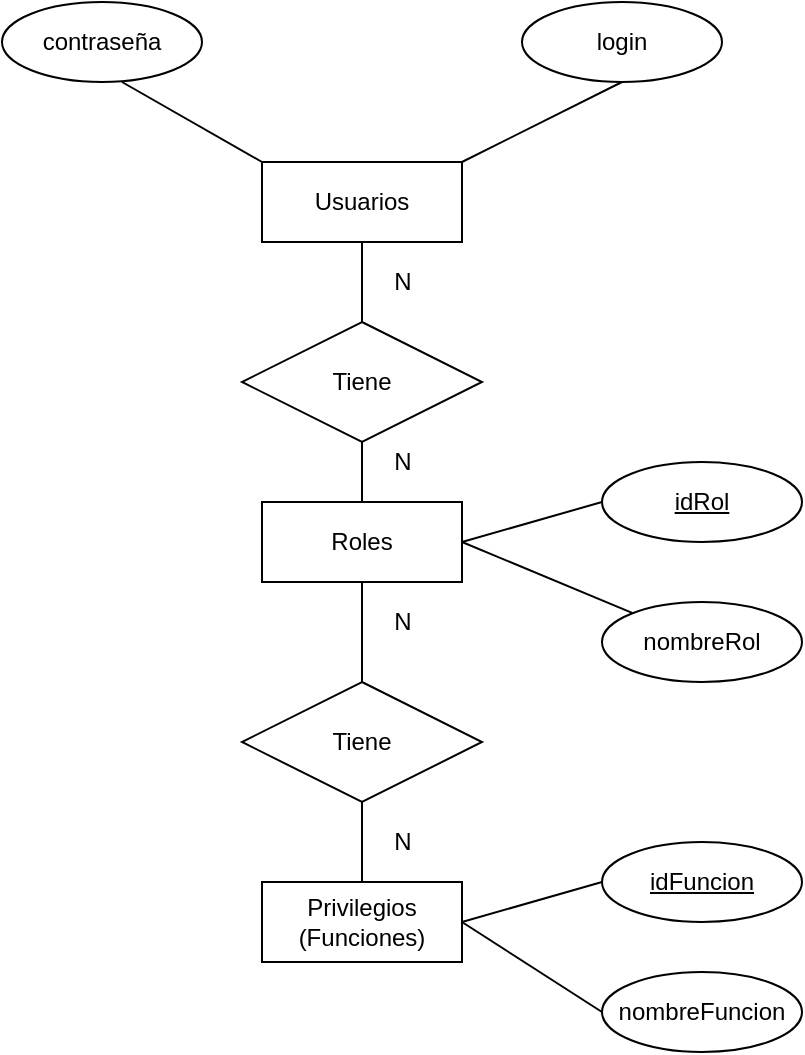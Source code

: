 <mxfile version="13.6.3" type="device"><diagram id="kcE-6shHHoq6GEejDijB" name="Page-1"><mxGraphModel dx="2029" dy="796" grid="1" gridSize="10" guides="1" tooltips="1" connect="1" arrows="1" fold="1" page="1" pageScale="1" pageWidth="827" pageHeight="1169" math="0" shadow="0"><root><mxCell id="0"/><mxCell id="1" parent="0"/><mxCell id="UaBpWHIJv5jVt8jyZIse-1" value="Usuarios" style="whiteSpace=wrap;html=1;align=center;" vertex="1" parent="1"><mxGeometry x="230" y="160" width="100" height="40" as="geometry"/></mxCell><mxCell id="UaBpWHIJv5jVt8jyZIse-2" value="Roles" style="whiteSpace=wrap;html=1;align=center;" vertex="1" parent="1"><mxGeometry x="230" y="330" width="100" height="40" as="geometry"/></mxCell><mxCell id="UaBpWHIJv5jVt8jyZIse-3" value="Privilegios (Funciones)" style="whiteSpace=wrap;html=1;align=center;" vertex="1" parent="1"><mxGeometry x="230" y="520" width="100" height="40" as="geometry"/></mxCell><mxCell id="UaBpWHIJv5jVt8jyZIse-4" value="login" style="ellipse;whiteSpace=wrap;html=1;align=center;" vertex="1" parent="1"><mxGeometry x="360" y="80" width="100" height="40" as="geometry"/></mxCell><mxCell id="UaBpWHIJv5jVt8jyZIse-5" value="contraseña" style="ellipse;whiteSpace=wrap;html=1;align=center;" vertex="1" parent="1"><mxGeometry x="100" y="80" width="100" height="40" as="geometry"/></mxCell><mxCell id="UaBpWHIJv5jVt8jyZIse-11" value="" style="endArrow=none;html=1;strokeColor=#000000;entryX=0.5;entryY=1;entryDx=0;entryDy=0;" edge="1" parent="1" target="UaBpWHIJv5jVt8jyZIse-4"><mxGeometry width="50" height="50" relative="1" as="geometry"><mxPoint x="330" y="160" as="sourcePoint"/><mxPoint x="380" y="110" as="targetPoint"/></mxGeometry></mxCell><mxCell id="UaBpWHIJv5jVt8jyZIse-13" value="" style="endArrow=none;html=1;strokeColor=#000000;exitX=0;exitY=0;exitDx=0;exitDy=0;" edge="1" parent="1" source="UaBpWHIJv5jVt8jyZIse-1"><mxGeometry width="50" height="50" relative="1" as="geometry"><mxPoint x="110" y="170" as="sourcePoint"/><mxPoint x="160" y="120" as="targetPoint"/></mxGeometry></mxCell><mxCell id="UaBpWHIJv5jVt8jyZIse-14" value="" style="endArrow=none;html=1;strokeColor=#000000;entryX=0.5;entryY=1;entryDx=0;entryDy=0;" edge="1" parent="1" target="UaBpWHIJv5jVt8jyZIse-1"><mxGeometry width="50" height="50" relative="1" as="geometry"><mxPoint x="280" y="240" as="sourcePoint"/><mxPoint x="300" y="230" as="targetPoint"/></mxGeometry></mxCell><mxCell id="UaBpWHIJv5jVt8jyZIse-15" value="Tiene" style="shape=rhombus;perimeter=rhombusPerimeter;whiteSpace=wrap;html=1;align=center;" vertex="1" parent="1"><mxGeometry x="220" y="240" width="120" height="60" as="geometry"/></mxCell><mxCell id="UaBpWHIJv5jVt8jyZIse-16" value="" style="endArrow=none;html=1;strokeColor=#000000;entryX=0.5;entryY=1;entryDx=0;entryDy=0;" edge="1" parent="1" source="UaBpWHIJv5jVt8jyZIse-2" target="UaBpWHIJv5jVt8jyZIse-15"><mxGeometry width="50" height="50" relative="1" as="geometry"><mxPoint x="250" y="350" as="sourcePoint"/><mxPoint x="300" y="300" as="targetPoint"/></mxGeometry></mxCell><mxCell id="UaBpWHIJv5jVt8jyZIse-17" value="&lt;u&gt;idRol&lt;/u&gt;" style="ellipse;whiteSpace=wrap;html=1;align=center;" vertex="1" parent="1"><mxGeometry x="400" y="310" width="100" height="40" as="geometry"/></mxCell><mxCell id="UaBpWHIJv5jVt8jyZIse-18" value="nombreRol" style="ellipse;whiteSpace=wrap;html=1;align=center;" vertex="1" parent="1"><mxGeometry x="400" y="380" width="100" height="40" as="geometry"/></mxCell><mxCell id="UaBpWHIJv5jVt8jyZIse-19" value="" style="endArrow=none;html=1;strokeColor=#000000;entryX=1;entryY=0.5;entryDx=0;entryDy=0;" edge="1" parent="1" source="UaBpWHIJv5jVt8jyZIse-18" target="UaBpWHIJv5jVt8jyZIse-2"><mxGeometry width="50" height="50" relative="1" as="geometry"><mxPoint x="320" y="420" as="sourcePoint"/><mxPoint x="370" y="370" as="targetPoint"/></mxGeometry></mxCell><mxCell id="UaBpWHIJv5jVt8jyZIse-20" value="" style="endArrow=none;html=1;strokeColor=#000000;entryX=0;entryY=0.5;entryDx=0;entryDy=0;" edge="1" parent="1" target="UaBpWHIJv5jVt8jyZIse-17"><mxGeometry width="50" height="50" relative="1" as="geometry"><mxPoint x="330" y="350" as="sourcePoint"/><mxPoint x="380" y="300" as="targetPoint"/></mxGeometry></mxCell><mxCell id="UaBpWHIJv5jVt8jyZIse-21" value="" style="endArrow=none;html=1;strokeColor=#000000;entryX=0.5;entryY=1;entryDx=0;entryDy=0;" edge="1" parent="1" target="UaBpWHIJv5jVt8jyZIse-2"><mxGeometry width="50" height="50" relative="1" as="geometry"><mxPoint x="280" y="420" as="sourcePoint"/><mxPoint x="280" y="390" as="targetPoint"/></mxGeometry></mxCell><mxCell id="UaBpWHIJv5jVt8jyZIse-22" value="Tiene" style="shape=rhombus;perimeter=rhombusPerimeter;whiteSpace=wrap;html=1;align=center;" vertex="1" parent="1"><mxGeometry x="220" y="420" width="120" height="60" as="geometry"/></mxCell><mxCell id="UaBpWHIJv5jVt8jyZIse-23" value="" style="endArrow=none;html=1;strokeColor=#000000;" edge="1" parent="1" source="UaBpWHIJv5jVt8jyZIse-3"><mxGeometry width="50" height="50" relative="1" as="geometry"><mxPoint x="230" y="530" as="sourcePoint"/><mxPoint x="280" y="480" as="targetPoint"/></mxGeometry></mxCell><mxCell id="UaBpWHIJv5jVt8jyZIse-25" value="N" style="text;html=1;align=center;verticalAlign=middle;resizable=0;points=[];autosize=1;" vertex="1" parent="1"><mxGeometry x="290" y="210" width="20" height="20" as="geometry"/></mxCell><mxCell id="UaBpWHIJv5jVt8jyZIse-26" value="N" style="text;html=1;align=center;verticalAlign=middle;resizable=0;points=[];autosize=1;" vertex="1" parent="1"><mxGeometry x="290" y="300" width="20" height="20" as="geometry"/></mxCell><mxCell id="UaBpWHIJv5jVt8jyZIse-27" value="N" style="text;html=1;align=center;verticalAlign=middle;resizable=0;points=[];autosize=1;" vertex="1" parent="1"><mxGeometry x="290" y="380" width="20" height="20" as="geometry"/></mxCell><mxCell id="UaBpWHIJv5jVt8jyZIse-28" value="N" style="text;html=1;align=center;verticalAlign=middle;resizable=0;points=[];autosize=1;" vertex="1" parent="1"><mxGeometry x="290" y="490" width="20" height="20" as="geometry"/></mxCell><mxCell id="UaBpWHIJv5jVt8jyZIse-29" value="&lt;u&gt;idFuncion&lt;/u&gt;" style="ellipse;whiteSpace=wrap;html=1;align=center;" vertex="1" parent="1"><mxGeometry x="400" y="500" width="100" height="40" as="geometry"/></mxCell><mxCell id="UaBpWHIJv5jVt8jyZIse-30" value="nombreFuncion" style="ellipse;whiteSpace=wrap;html=1;align=center;" vertex="1" parent="1"><mxGeometry x="400" y="565" width="100" height="40" as="geometry"/></mxCell><mxCell id="UaBpWHIJv5jVt8jyZIse-31" value="" style="endArrow=none;html=1;strokeColor=#000000;entryX=1;entryY=0.5;entryDx=0;entryDy=0;exitX=0;exitY=0.5;exitDx=0;exitDy=0;" edge="1" parent="1" source="UaBpWHIJv5jVt8jyZIse-29" target="UaBpWHIJv5jVt8jyZIse-3"><mxGeometry width="50" height="50" relative="1" as="geometry"><mxPoint x="370" y="550" as="sourcePoint"/><mxPoint x="370" y="510" as="targetPoint"/></mxGeometry></mxCell><mxCell id="UaBpWHIJv5jVt8jyZIse-32" value="" style="endArrow=none;html=1;strokeColor=#000000;exitX=0;exitY=0.5;exitDx=0;exitDy=0;" edge="1" parent="1" source="UaBpWHIJv5jVt8jyZIse-30"><mxGeometry width="50" height="50" relative="1" as="geometry"><mxPoint x="414" y="550" as="sourcePoint"/><mxPoint x="330" y="540" as="targetPoint"/></mxGeometry></mxCell></root></mxGraphModel></diagram></mxfile>